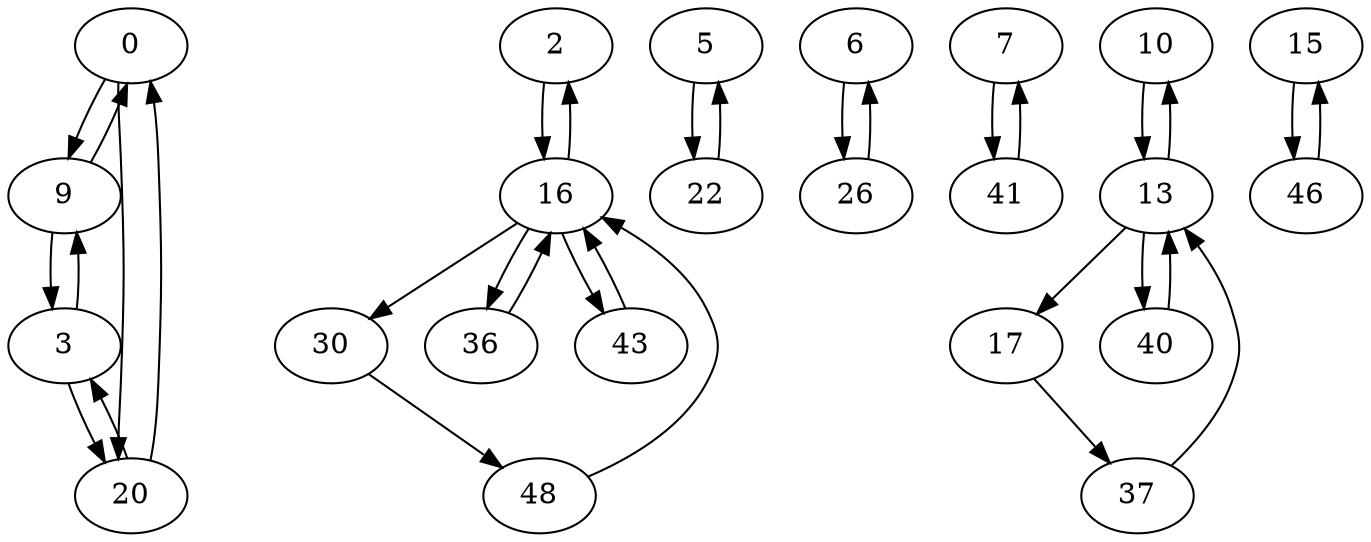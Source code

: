 digraph G {
  0 -> 9;
  0 -> 20;
  2 -> 16;
  3 -> 9;
  3 -> 20;
  5 -> 22;
  6 -> 26;
  7 -> 41;
  9 -> 0;
  9 -> 3;
  10 -> 13;
  13 -> 10;
  13 -> 17;
  13 -> 40;
  15 -> 46;
  16 -> 2;
  16 -> 30;
  16 -> 36;
  16 -> 43;
  17 -> 37;
  20 -> 0;
  20 -> 3;
  22 -> 5;
  26 -> 6;
  30 -> 48;
  36 -> 16;
  37 -> 13;
  40 -> 13;
  41 -> 7;
  43 -> 16;
  46 -> 15;
  48 -> 16;
}